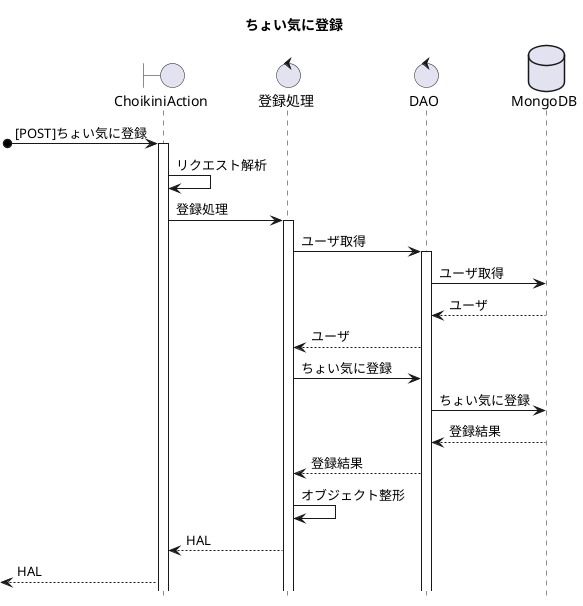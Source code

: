 @startuml 02-05_ACT_ちょい気に登録
hide footbox
title ちょい気に登録

boundary ChoikiniAction as router
control 登録処理 as procedure
control DAO as dao
database MongoDB as db

[o-> router: [POST]ちょい気に登録
activate router
router -> router: リクエスト解析

router -> procedure: 登録処理
activate procedure

procedure -> dao: ユーザ取得
activate dao

dao -> db: ユーザ取得
dao <-- db: ユーザ
procedure <-- dao: ユーザ

procedure -> dao: ちょい気に登録
dao -> db: ちょい気に登録
dao <-- db: 登録結果
procedure <-- dao: 登録結果

procedure -> procedure: オブジェクト整形

router <-- procedure: HAL

[<-- router: HAL


@enduml